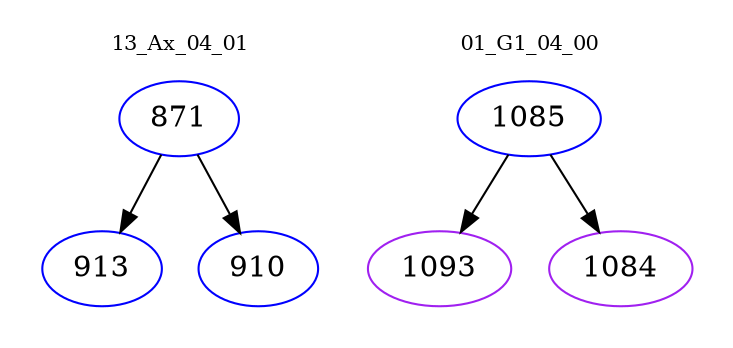 digraph{
subgraph cluster_0 {
color = white
label = "13_Ax_04_01";
fontsize=10;
T0_871 [label="871", color="blue"]
T0_871 -> T0_913 [color="black"]
T0_913 [label="913", color="blue"]
T0_871 -> T0_910 [color="black"]
T0_910 [label="910", color="blue"]
}
subgraph cluster_1 {
color = white
label = "01_G1_04_00";
fontsize=10;
T1_1085 [label="1085", color="blue"]
T1_1085 -> T1_1093 [color="black"]
T1_1093 [label="1093", color="purple"]
T1_1085 -> T1_1084 [color="black"]
T1_1084 [label="1084", color="purple"]
}
}
